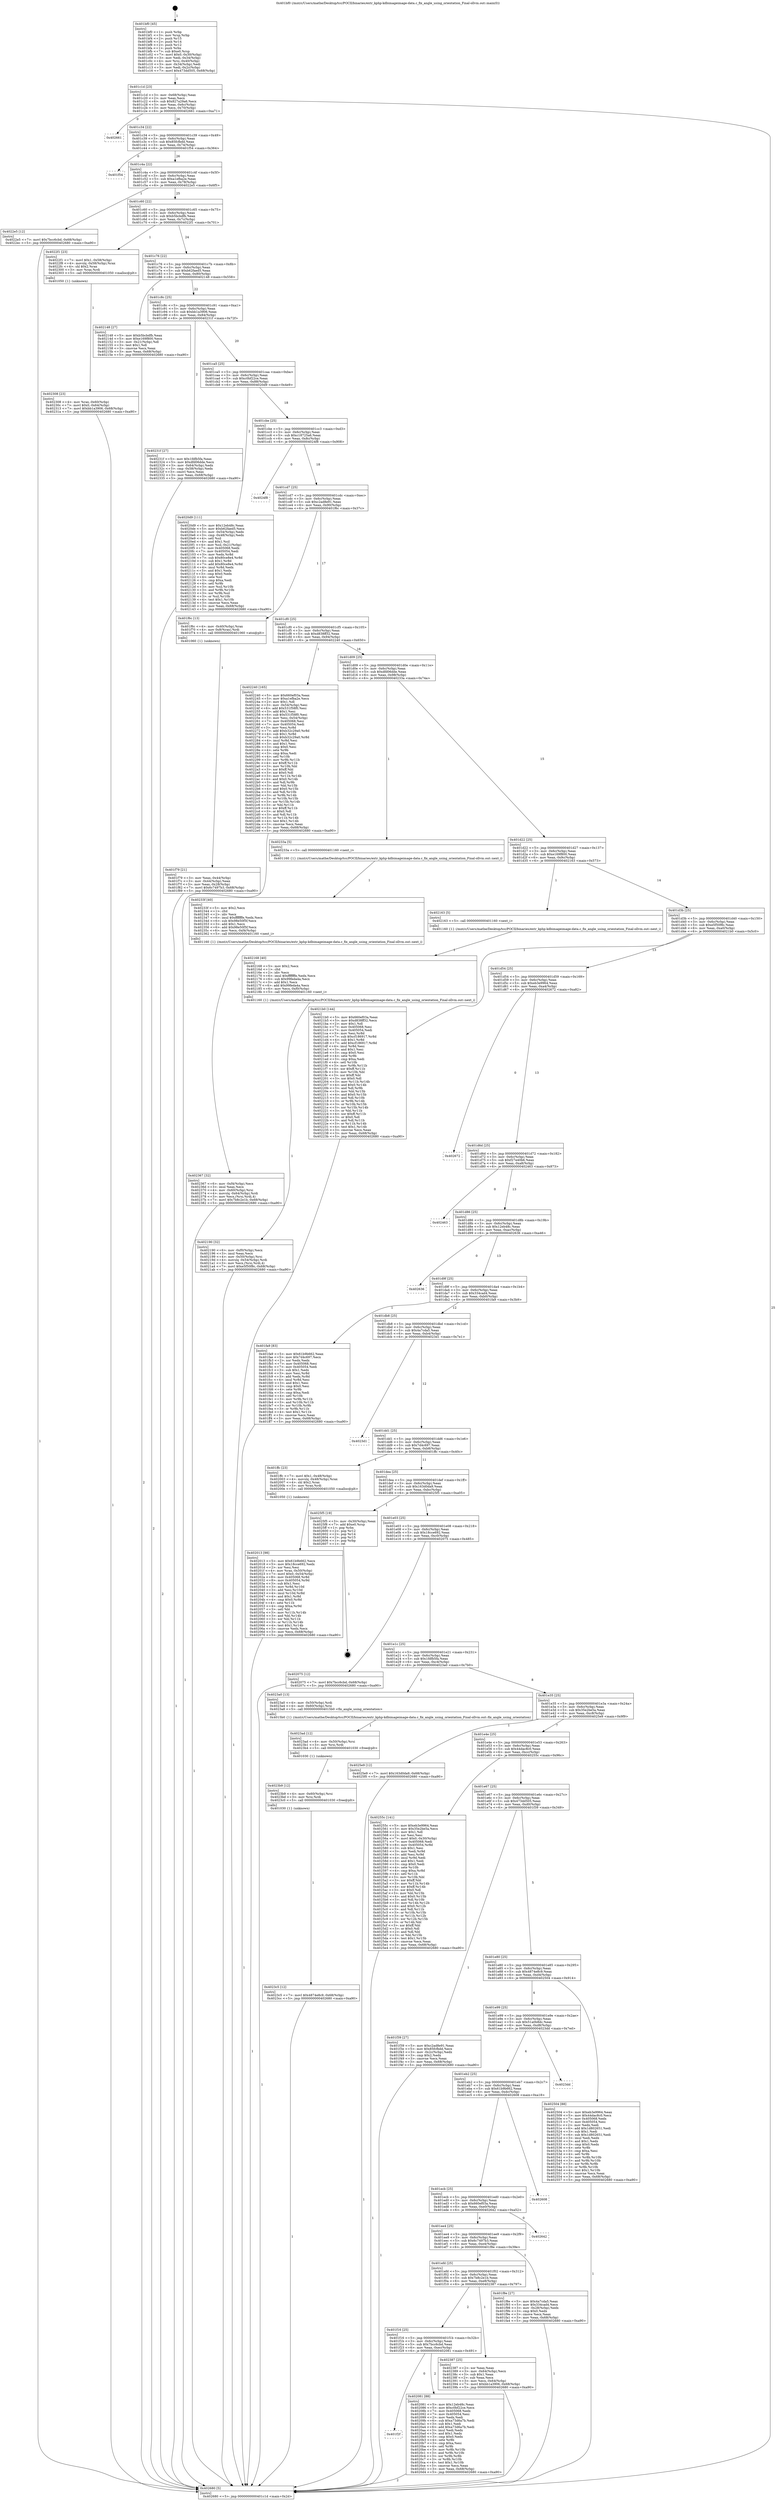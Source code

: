 digraph "0x401bf0" {
  label = "0x401bf0 (/mnt/c/Users/mathe/Desktop/tcc/POCII/binaries/extr_kphp-kdbimageimage-data.c_fix_angle_using_orientation_Final-ollvm.out::main(0))"
  labelloc = "t"
  node[shape=record]

  Entry [label="",width=0.3,height=0.3,shape=circle,fillcolor=black,style=filled]
  "0x401c1d" [label="{
     0x401c1d [23]\l
     | [instrs]\l
     &nbsp;&nbsp;0x401c1d \<+3\>: mov -0x68(%rbp),%eax\l
     &nbsp;&nbsp;0x401c20 \<+2\>: mov %eax,%ecx\l
     &nbsp;&nbsp;0x401c22 \<+6\>: sub $0x827a29a6,%ecx\l
     &nbsp;&nbsp;0x401c28 \<+3\>: mov %eax,-0x6c(%rbp)\l
     &nbsp;&nbsp;0x401c2b \<+3\>: mov %ecx,-0x70(%rbp)\l
     &nbsp;&nbsp;0x401c2e \<+6\>: je 0000000000402661 \<main+0xa71\>\l
  }"]
  "0x402661" [label="{
     0x402661\l
  }", style=dashed]
  "0x401c34" [label="{
     0x401c34 [22]\l
     | [instrs]\l
     &nbsp;&nbsp;0x401c34 \<+5\>: jmp 0000000000401c39 \<main+0x49\>\l
     &nbsp;&nbsp;0x401c39 \<+3\>: mov -0x6c(%rbp),%eax\l
     &nbsp;&nbsp;0x401c3c \<+5\>: sub $0x85fcfbdd,%eax\l
     &nbsp;&nbsp;0x401c41 \<+3\>: mov %eax,-0x74(%rbp)\l
     &nbsp;&nbsp;0x401c44 \<+6\>: je 0000000000401f54 \<main+0x364\>\l
  }"]
  Exit [label="",width=0.3,height=0.3,shape=circle,fillcolor=black,style=filled,peripheries=2]
  "0x401f54" [label="{
     0x401f54\l
  }", style=dashed]
  "0x401c4a" [label="{
     0x401c4a [22]\l
     | [instrs]\l
     &nbsp;&nbsp;0x401c4a \<+5\>: jmp 0000000000401c4f \<main+0x5f\>\l
     &nbsp;&nbsp;0x401c4f \<+3\>: mov -0x6c(%rbp),%eax\l
     &nbsp;&nbsp;0x401c52 \<+5\>: sub $0xa1efba2e,%eax\l
     &nbsp;&nbsp;0x401c57 \<+3\>: mov %eax,-0x78(%rbp)\l
     &nbsp;&nbsp;0x401c5a \<+6\>: je 00000000004022e5 \<main+0x6f5\>\l
  }"]
  "0x4023c5" [label="{
     0x4023c5 [12]\l
     | [instrs]\l
     &nbsp;&nbsp;0x4023c5 \<+7\>: movl $0x4874e8c9,-0x68(%rbp)\l
     &nbsp;&nbsp;0x4023cc \<+5\>: jmp 0000000000402680 \<main+0xa90\>\l
  }"]
  "0x4022e5" [label="{
     0x4022e5 [12]\l
     | [instrs]\l
     &nbsp;&nbsp;0x4022e5 \<+7\>: movl $0x7bcc6cbd,-0x68(%rbp)\l
     &nbsp;&nbsp;0x4022ec \<+5\>: jmp 0000000000402680 \<main+0xa90\>\l
  }"]
  "0x401c60" [label="{
     0x401c60 [22]\l
     | [instrs]\l
     &nbsp;&nbsp;0x401c60 \<+5\>: jmp 0000000000401c65 \<main+0x75\>\l
     &nbsp;&nbsp;0x401c65 \<+3\>: mov -0x6c(%rbp),%eax\l
     &nbsp;&nbsp;0x401c68 \<+5\>: sub $0xb5bcbdfb,%eax\l
     &nbsp;&nbsp;0x401c6d \<+3\>: mov %eax,-0x7c(%rbp)\l
     &nbsp;&nbsp;0x401c70 \<+6\>: je 00000000004022f1 \<main+0x701\>\l
  }"]
  "0x4023b9" [label="{
     0x4023b9 [12]\l
     | [instrs]\l
     &nbsp;&nbsp;0x4023b9 \<+4\>: mov -0x60(%rbp),%rsi\l
     &nbsp;&nbsp;0x4023bd \<+3\>: mov %rsi,%rdi\l
     &nbsp;&nbsp;0x4023c0 \<+5\>: call 0000000000401030 \<free@plt\>\l
     | [calls]\l
     &nbsp;&nbsp;0x401030 \{1\} (unknown)\l
  }"]
  "0x4022f1" [label="{
     0x4022f1 [23]\l
     | [instrs]\l
     &nbsp;&nbsp;0x4022f1 \<+7\>: movl $0x1,-0x58(%rbp)\l
     &nbsp;&nbsp;0x4022f8 \<+4\>: movslq -0x58(%rbp),%rax\l
     &nbsp;&nbsp;0x4022fc \<+4\>: shl $0x2,%rax\l
     &nbsp;&nbsp;0x402300 \<+3\>: mov %rax,%rdi\l
     &nbsp;&nbsp;0x402303 \<+5\>: call 0000000000401050 \<malloc@plt\>\l
     | [calls]\l
     &nbsp;&nbsp;0x401050 \{1\} (unknown)\l
  }"]
  "0x401c76" [label="{
     0x401c76 [22]\l
     | [instrs]\l
     &nbsp;&nbsp;0x401c76 \<+5\>: jmp 0000000000401c7b \<main+0x8b\>\l
     &nbsp;&nbsp;0x401c7b \<+3\>: mov -0x6c(%rbp),%eax\l
     &nbsp;&nbsp;0x401c7e \<+5\>: sub $0xb62faed5,%eax\l
     &nbsp;&nbsp;0x401c83 \<+3\>: mov %eax,-0x80(%rbp)\l
     &nbsp;&nbsp;0x401c86 \<+6\>: je 0000000000402148 \<main+0x558\>\l
  }"]
  "0x4023ad" [label="{
     0x4023ad [12]\l
     | [instrs]\l
     &nbsp;&nbsp;0x4023ad \<+4\>: mov -0x50(%rbp),%rsi\l
     &nbsp;&nbsp;0x4023b1 \<+3\>: mov %rsi,%rdi\l
     &nbsp;&nbsp;0x4023b4 \<+5\>: call 0000000000401030 \<free@plt\>\l
     | [calls]\l
     &nbsp;&nbsp;0x401030 \{1\} (unknown)\l
  }"]
  "0x402148" [label="{
     0x402148 [27]\l
     | [instrs]\l
     &nbsp;&nbsp;0x402148 \<+5\>: mov $0xb5bcbdfb,%eax\l
     &nbsp;&nbsp;0x40214d \<+5\>: mov $0xe169f800,%ecx\l
     &nbsp;&nbsp;0x402152 \<+3\>: mov -0x21(%rbp),%dl\l
     &nbsp;&nbsp;0x402155 \<+3\>: test $0x1,%dl\l
     &nbsp;&nbsp;0x402158 \<+3\>: cmovne %ecx,%eax\l
     &nbsp;&nbsp;0x40215b \<+3\>: mov %eax,-0x68(%rbp)\l
     &nbsp;&nbsp;0x40215e \<+5\>: jmp 0000000000402680 \<main+0xa90\>\l
  }"]
  "0x401c8c" [label="{
     0x401c8c [25]\l
     | [instrs]\l
     &nbsp;&nbsp;0x401c8c \<+5\>: jmp 0000000000401c91 \<main+0xa1\>\l
     &nbsp;&nbsp;0x401c91 \<+3\>: mov -0x6c(%rbp),%eax\l
     &nbsp;&nbsp;0x401c94 \<+5\>: sub $0xbb1a3906,%eax\l
     &nbsp;&nbsp;0x401c99 \<+6\>: mov %eax,-0x84(%rbp)\l
     &nbsp;&nbsp;0x401c9f \<+6\>: je 000000000040231f \<main+0x72f\>\l
  }"]
  "0x402367" [label="{
     0x402367 [32]\l
     | [instrs]\l
     &nbsp;&nbsp;0x402367 \<+6\>: mov -0xf4(%rbp),%ecx\l
     &nbsp;&nbsp;0x40236d \<+3\>: imul %eax,%ecx\l
     &nbsp;&nbsp;0x402370 \<+4\>: mov -0x60(%rbp),%rsi\l
     &nbsp;&nbsp;0x402374 \<+4\>: movslq -0x64(%rbp),%rdi\l
     &nbsp;&nbsp;0x402378 \<+3\>: mov %ecx,(%rsi,%rdi,4)\l
     &nbsp;&nbsp;0x40237b \<+7\>: movl $0x7b8c2e1b,-0x68(%rbp)\l
     &nbsp;&nbsp;0x402382 \<+5\>: jmp 0000000000402680 \<main+0xa90\>\l
  }"]
  "0x40231f" [label="{
     0x40231f [27]\l
     | [instrs]\l
     &nbsp;&nbsp;0x40231f \<+5\>: mov $0x1fdfb5fa,%eax\l
     &nbsp;&nbsp;0x402324 \<+5\>: mov $0xdfd06dde,%ecx\l
     &nbsp;&nbsp;0x402329 \<+3\>: mov -0x64(%rbp),%edx\l
     &nbsp;&nbsp;0x40232c \<+3\>: cmp -0x58(%rbp),%edx\l
     &nbsp;&nbsp;0x40232f \<+3\>: cmovl %ecx,%eax\l
     &nbsp;&nbsp;0x402332 \<+3\>: mov %eax,-0x68(%rbp)\l
     &nbsp;&nbsp;0x402335 \<+5\>: jmp 0000000000402680 \<main+0xa90\>\l
  }"]
  "0x401ca5" [label="{
     0x401ca5 [25]\l
     | [instrs]\l
     &nbsp;&nbsp;0x401ca5 \<+5\>: jmp 0000000000401caa \<main+0xba\>\l
     &nbsp;&nbsp;0x401caa \<+3\>: mov -0x6c(%rbp),%eax\l
     &nbsp;&nbsp;0x401cad \<+5\>: sub $0xc0bf22ce,%eax\l
     &nbsp;&nbsp;0x401cb2 \<+6\>: mov %eax,-0x88(%rbp)\l
     &nbsp;&nbsp;0x401cb8 \<+6\>: je 00000000004020d9 \<main+0x4e9\>\l
  }"]
  "0x40233f" [label="{
     0x40233f [40]\l
     | [instrs]\l
     &nbsp;&nbsp;0x40233f \<+5\>: mov $0x2,%ecx\l
     &nbsp;&nbsp;0x402344 \<+1\>: cltd\l
     &nbsp;&nbsp;0x402345 \<+2\>: idiv %ecx\l
     &nbsp;&nbsp;0x402347 \<+6\>: imul $0xfffffffe,%edx,%ecx\l
     &nbsp;&nbsp;0x40234d \<+6\>: sub $0x98e50f5f,%ecx\l
     &nbsp;&nbsp;0x402353 \<+3\>: add $0x1,%ecx\l
     &nbsp;&nbsp;0x402356 \<+6\>: add $0x98e50f5f,%ecx\l
     &nbsp;&nbsp;0x40235c \<+6\>: mov %ecx,-0xf4(%rbp)\l
     &nbsp;&nbsp;0x402362 \<+5\>: call 0000000000401160 \<next_i\>\l
     | [calls]\l
     &nbsp;&nbsp;0x401160 \{1\} (/mnt/c/Users/mathe/Desktop/tcc/POCII/binaries/extr_kphp-kdbimageimage-data.c_fix_angle_using_orientation_Final-ollvm.out::next_i)\l
  }"]
  "0x4020d9" [label="{
     0x4020d9 [111]\l
     | [instrs]\l
     &nbsp;&nbsp;0x4020d9 \<+5\>: mov $0x12eb48c,%eax\l
     &nbsp;&nbsp;0x4020de \<+5\>: mov $0xb62faed5,%ecx\l
     &nbsp;&nbsp;0x4020e3 \<+3\>: mov -0x54(%rbp),%edx\l
     &nbsp;&nbsp;0x4020e6 \<+3\>: cmp -0x48(%rbp),%edx\l
     &nbsp;&nbsp;0x4020e9 \<+4\>: setl %sil\l
     &nbsp;&nbsp;0x4020ed \<+4\>: and $0x1,%sil\l
     &nbsp;&nbsp;0x4020f1 \<+4\>: mov %sil,-0x21(%rbp)\l
     &nbsp;&nbsp;0x4020f5 \<+7\>: mov 0x405068,%edx\l
     &nbsp;&nbsp;0x4020fc \<+7\>: mov 0x405054,%edi\l
     &nbsp;&nbsp;0x402103 \<+3\>: mov %edx,%r8d\l
     &nbsp;&nbsp;0x402106 \<+7\>: sub $0x80ce8e4,%r8d\l
     &nbsp;&nbsp;0x40210d \<+4\>: sub $0x1,%r8d\l
     &nbsp;&nbsp;0x402111 \<+7\>: add $0x80ce8e4,%r8d\l
     &nbsp;&nbsp;0x402118 \<+4\>: imul %r8d,%edx\l
     &nbsp;&nbsp;0x40211c \<+3\>: and $0x1,%edx\l
     &nbsp;&nbsp;0x40211f \<+3\>: cmp $0x0,%edx\l
     &nbsp;&nbsp;0x402122 \<+4\>: sete %sil\l
     &nbsp;&nbsp;0x402126 \<+3\>: cmp $0xa,%edi\l
     &nbsp;&nbsp;0x402129 \<+4\>: setl %r9b\l
     &nbsp;&nbsp;0x40212d \<+3\>: mov %sil,%r10b\l
     &nbsp;&nbsp;0x402130 \<+3\>: and %r9b,%r10b\l
     &nbsp;&nbsp;0x402133 \<+3\>: xor %r9b,%sil\l
     &nbsp;&nbsp;0x402136 \<+3\>: or %sil,%r10b\l
     &nbsp;&nbsp;0x402139 \<+4\>: test $0x1,%r10b\l
     &nbsp;&nbsp;0x40213d \<+3\>: cmovne %ecx,%eax\l
     &nbsp;&nbsp;0x402140 \<+3\>: mov %eax,-0x68(%rbp)\l
     &nbsp;&nbsp;0x402143 \<+5\>: jmp 0000000000402680 \<main+0xa90\>\l
  }"]
  "0x401cbe" [label="{
     0x401cbe [25]\l
     | [instrs]\l
     &nbsp;&nbsp;0x401cbe \<+5\>: jmp 0000000000401cc3 \<main+0xd3\>\l
     &nbsp;&nbsp;0x401cc3 \<+3\>: mov -0x6c(%rbp),%eax\l
     &nbsp;&nbsp;0x401cc6 \<+5\>: sub $0xc18725a6,%eax\l
     &nbsp;&nbsp;0x401ccb \<+6\>: mov %eax,-0x8c(%rbp)\l
     &nbsp;&nbsp;0x401cd1 \<+6\>: je 00000000004024f8 \<main+0x908\>\l
  }"]
  "0x402308" [label="{
     0x402308 [23]\l
     | [instrs]\l
     &nbsp;&nbsp;0x402308 \<+4\>: mov %rax,-0x60(%rbp)\l
     &nbsp;&nbsp;0x40230c \<+7\>: movl $0x0,-0x64(%rbp)\l
     &nbsp;&nbsp;0x402313 \<+7\>: movl $0xbb1a3906,-0x68(%rbp)\l
     &nbsp;&nbsp;0x40231a \<+5\>: jmp 0000000000402680 \<main+0xa90\>\l
  }"]
  "0x4024f8" [label="{
     0x4024f8\l
  }", style=dashed]
  "0x401cd7" [label="{
     0x401cd7 [25]\l
     | [instrs]\l
     &nbsp;&nbsp;0x401cd7 \<+5\>: jmp 0000000000401cdc \<main+0xec\>\l
     &nbsp;&nbsp;0x401cdc \<+3\>: mov -0x6c(%rbp),%eax\l
     &nbsp;&nbsp;0x401cdf \<+5\>: sub $0xc2ad8e91,%eax\l
     &nbsp;&nbsp;0x401ce4 \<+6\>: mov %eax,-0x90(%rbp)\l
     &nbsp;&nbsp;0x401cea \<+6\>: je 0000000000401f6c \<main+0x37c\>\l
  }"]
  "0x402190" [label="{
     0x402190 [32]\l
     | [instrs]\l
     &nbsp;&nbsp;0x402190 \<+6\>: mov -0xf0(%rbp),%ecx\l
     &nbsp;&nbsp;0x402196 \<+3\>: imul %eax,%ecx\l
     &nbsp;&nbsp;0x402199 \<+4\>: mov -0x50(%rbp),%rsi\l
     &nbsp;&nbsp;0x40219d \<+4\>: movslq -0x54(%rbp),%rdi\l
     &nbsp;&nbsp;0x4021a1 \<+3\>: mov %ecx,(%rsi,%rdi,4)\l
     &nbsp;&nbsp;0x4021a4 \<+7\>: movl $0xe5f50f8c,-0x68(%rbp)\l
     &nbsp;&nbsp;0x4021ab \<+5\>: jmp 0000000000402680 \<main+0xa90\>\l
  }"]
  "0x401f6c" [label="{
     0x401f6c [13]\l
     | [instrs]\l
     &nbsp;&nbsp;0x401f6c \<+4\>: mov -0x40(%rbp),%rax\l
     &nbsp;&nbsp;0x401f70 \<+4\>: mov 0x8(%rax),%rdi\l
     &nbsp;&nbsp;0x401f74 \<+5\>: call 0000000000401060 \<atoi@plt\>\l
     | [calls]\l
     &nbsp;&nbsp;0x401060 \{1\} (unknown)\l
  }"]
  "0x401cf0" [label="{
     0x401cf0 [25]\l
     | [instrs]\l
     &nbsp;&nbsp;0x401cf0 \<+5\>: jmp 0000000000401cf5 \<main+0x105\>\l
     &nbsp;&nbsp;0x401cf5 \<+3\>: mov -0x6c(%rbp),%eax\l
     &nbsp;&nbsp;0x401cf8 \<+5\>: sub $0xd838ff32,%eax\l
     &nbsp;&nbsp;0x401cfd \<+6\>: mov %eax,-0x94(%rbp)\l
     &nbsp;&nbsp;0x401d03 \<+6\>: je 0000000000402240 \<main+0x650\>\l
  }"]
  "0x402168" [label="{
     0x402168 [40]\l
     | [instrs]\l
     &nbsp;&nbsp;0x402168 \<+5\>: mov $0x2,%ecx\l
     &nbsp;&nbsp;0x40216d \<+1\>: cltd\l
     &nbsp;&nbsp;0x40216e \<+2\>: idiv %ecx\l
     &nbsp;&nbsp;0x402170 \<+6\>: imul $0xfffffffe,%edx,%ecx\l
     &nbsp;&nbsp;0x402176 \<+6\>: sub $0x99feda4a,%ecx\l
     &nbsp;&nbsp;0x40217c \<+3\>: add $0x1,%ecx\l
     &nbsp;&nbsp;0x40217f \<+6\>: add $0x99feda4a,%ecx\l
     &nbsp;&nbsp;0x402185 \<+6\>: mov %ecx,-0xf0(%rbp)\l
     &nbsp;&nbsp;0x40218b \<+5\>: call 0000000000401160 \<next_i\>\l
     | [calls]\l
     &nbsp;&nbsp;0x401160 \{1\} (/mnt/c/Users/mathe/Desktop/tcc/POCII/binaries/extr_kphp-kdbimageimage-data.c_fix_angle_using_orientation_Final-ollvm.out::next_i)\l
  }"]
  "0x402240" [label="{
     0x402240 [165]\l
     | [instrs]\l
     &nbsp;&nbsp;0x402240 \<+5\>: mov $0x660ef03a,%eax\l
     &nbsp;&nbsp;0x402245 \<+5\>: mov $0xa1efba2e,%ecx\l
     &nbsp;&nbsp;0x40224a \<+2\>: mov $0x1,%dl\l
     &nbsp;&nbsp;0x40224c \<+3\>: mov -0x54(%rbp),%esi\l
     &nbsp;&nbsp;0x40224f \<+6\>: add $0x531f58f0,%esi\l
     &nbsp;&nbsp;0x402255 \<+3\>: add $0x1,%esi\l
     &nbsp;&nbsp;0x402258 \<+6\>: sub $0x531f58f0,%esi\l
     &nbsp;&nbsp;0x40225e \<+3\>: mov %esi,-0x54(%rbp)\l
     &nbsp;&nbsp;0x402261 \<+7\>: mov 0x405068,%esi\l
     &nbsp;&nbsp;0x402268 \<+7\>: mov 0x405054,%edi\l
     &nbsp;&nbsp;0x40226f \<+3\>: mov %esi,%r8d\l
     &nbsp;&nbsp;0x402272 \<+7\>: add $0xb32c29a0,%r8d\l
     &nbsp;&nbsp;0x402279 \<+4\>: sub $0x1,%r8d\l
     &nbsp;&nbsp;0x40227d \<+7\>: sub $0xb32c29a0,%r8d\l
     &nbsp;&nbsp;0x402284 \<+4\>: imul %r8d,%esi\l
     &nbsp;&nbsp;0x402288 \<+3\>: and $0x1,%esi\l
     &nbsp;&nbsp;0x40228b \<+3\>: cmp $0x0,%esi\l
     &nbsp;&nbsp;0x40228e \<+4\>: sete %r9b\l
     &nbsp;&nbsp;0x402292 \<+3\>: cmp $0xa,%edi\l
     &nbsp;&nbsp;0x402295 \<+4\>: setl %r10b\l
     &nbsp;&nbsp;0x402299 \<+3\>: mov %r9b,%r11b\l
     &nbsp;&nbsp;0x40229c \<+4\>: xor $0xff,%r11b\l
     &nbsp;&nbsp;0x4022a0 \<+3\>: mov %r10b,%bl\l
     &nbsp;&nbsp;0x4022a3 \<+3\>: xor $0xff,%bl\l
     &nbsp;&nbsp;0x4022a6 \<+3\>: xor $0x0,%dl\l
     &nbsp;&nbsp;0x4022a9 \<+3\>: mov %r11b,%r14b\l
     &nbsp;&nbsp;0x4022ac \<+4\>: and $0x0,%r14b\l
     &nbsp;&nbsp;0x4022b0 \<+3\>: and %dl,%r9b\l
     &nbsp;&nbsp;0x4022b3 \<+3\>: mov %bl,%r15b\l
     &nbsp;&nbsp;0x4022b6 \<+4\>: and $0x0,%r15b\l
     &nbsp;&nbsp;0x4022ba \<+3\>: and %dl,%r10b\l
     &nbsp;&nbsp;0x4022bd \<+3\>: or %r9b,%r14b\l
     &nbsp;&nbsp;0x4022c0 \<+3\>: or %r10b,%r15b\l
     &nbsp;&nbsp;0x4022c3 \<+3\>: xor %r15b,%r14b\l
     &nbsp;&nbsp;0x4022c6 \<+3\>: or %bl,%r11b\l
     &nbsp;&nbsp;0x4022c9 \<+4\>: xor $0xff,%r11b\l
     &nbsp;&nbsp;0x4022cd \<+3\>: or $0x0,%dl\l
     &nbsp;&nbsp;0x4022d0 \<+3\>: and %dl,%r11b\l
     &nbsp;&nbsp;0x4022d3 \<+3\>: or %r11b,%r14b\l
     &nbsp;&nbsp;0x4022d6 \<+4\>: test $0x1,%r14b\l
     &nbsp;&nbsp;0x4022da \<+3\>: cmovne %ecx,%eax\l
     &nbsp;&nbsp;0x4022dd \<+3\>: mov %eax,-0x68(%rbp)\l
     &nbsp;&nbsp;0x4022e0 \<+5\>: jmp 0000000000402680 \<main+0xa90\>\l
  }"]
  "0x401d09" [label="{
     0x401d09 [25]\l
     | [instrs]\l
     &nbsp;&nbsp;0x401d09 \<+5\>: jmp 0000000000401d0e \<main+0x11e\>\l
     &nbsp;&nbsp;0x401d0e \<+3\>: mov -0x6c(%rbp),%eax\l
     &nbsp;&nbsp;0x401d11 \<+5\>: sub $0xdfd06dde,%eax\l
     &nbsp;&nbsp;0x401d16 \<+6\>: mov %eax,-0x98(%rbp)\l
     &nbsp;&nbsp;0x401d1c \<+6\>: je 000000000040233a \<main+0x74a\>\l
  }"]
  "0x401f2f" [label="{
     0x401f2f\l
  }", style=dashed]
  "0x40233a" [label="{
     0x40233a [5]\l
     | [instrs]\l
     &nbsp;&nbsp;0x40233a \<+5\>: call 0000000000401160 \<next_i\>\l
     | [calls]\l
     &nbsp;&nbsp;0x401160 \{1\} (/mnt/c/Users/mathe/Desktop/tcc/POCII/binaries/extr_kphp-kdbimageimage-data.c_fix_angle_using_orientation_Final-ollvm.out::next_i)\l
  }"]
  "0x401d22" [label="{
     0x401d22 [25]\l
     | [instrs]\l
     &nbsp;&nbsp;0x401d22 \<+5\>: jmp 0000000000401d27 \<main+0x137\>\l
     &nbsp;&nbsp;0x401d27 \<+3\>: mov -0x6c(%rbp),%eax\l
     &nbsp;&nbsp;0x401d2a \<+5\>: sub $0xe169f800,%eax\l
     &nbsp;&nbsp;0x401d2f \<+6\>: mov %eax,-0x9c(%rbp)\l
     &nbsp;&nbsp;0x401d35 \<+6\>: je 0000000000402163 \<main+0x573\>\l
  }"]
  "0x402081" [label="{
     0x402081 [88]\l
     | [instrs]\l
     &nbsp;&nbsp;0x402081 \<+5\>: mov $0x12eb48c,%eax\l
     &nbsp;&nbsp;0x402086 \<+5\>: mov $0xc0bf22ce,%ecx\l
     &nbsp;&nbsp;0x40208b \<+7\>: mov 0x405068,%edx\l
     &nbsp;&nbsp;0x402092 \<+7\>: mov 0x405054,%esi\l
     &nbsp;&nbsp;0x402099 \<+2\>: mov %edx,%edi\l
     &nbsp;&nbsp;0x40209b \<+6\>: sub $0xa73d6a7b,%edi\l
     &nbsp;&nbsp;0x4020a1 \<+3\>: sub $0x1,%edi\l
     &nbsp;&nbsp;0x4020a4 \<+6\>: add $0xa73d6a7b,%edi\l
     &nbsp;&nbsp;0x4020aa \<+3\>: imul %edi,%edx\l
     &nbsp;&nbsp;0x4020ad \<+3\>: and $0x1,%edx\l
     &nbsp;&nbsp;0x4020b0 \<+3\>: cmp $0x0,%edx\l
     &nbsp;&nbsp;0x4020b3 \<+4\>: sete %r8b\l
     &nbsp;&nbsp;0x4020b7 \<+3\>: cmp $0xa,%esi\l
     &nbsp;&nbsp;0x4020ba \<+4\>: setl %r9b\l
     &nbsp;&nbsp;0x4020be \<+3\>: mov %r8b,%r10b\l
     &nbsp;&nbsp;0x4020c1 \<+3\>: and %r9b,%r10b\l
     &nbsp;&nbsp;0x4020c4 \<+3\>: xor %r9b,%r8b\l
     &nbsp;&nbsp;0x4020c7 \<+3\>: or %r8b,%r10b\l
     &nbsp;&nbsp;0x4020ca \<+4\>: test $0x1,%r10b\l
     &nbsp;&nbsp;0x4020ce \<+3\>: cmovne %ecx,%eax\l
     &nbsp;&nbsp;0x4020d1 \<+3\>: mov %eax,-0x68(%rbp)\l
     &nbsp;&nbsp;0x4020d4 \<+5\>: jmp 0000000000402680 \<main+0xa90\>\l
  }"]
  "0x402163" [label="{
     0x402163 [5]\l
     | [instrs]\l
     &nbsp;&nbsp;0x402163 \<+5\>: call 0000000000401160 \<next_i\>\l
     | [calls]\l
     &nbsp;&nbsp;0x401160 \{1\} (/mnt/c/Users/mathe/Desktop/tcc/POCII/binaries/extr_kphp-kdbimageimage-data.c_fix_angle_using_orientation_Final-ollvm.out::next_i)\l
  }"]
  "0x401d3b" [label="{
     0x401d3b [25]\l
     | [instrs]\l
     &nbsp;&nbsp;0x401d3b \<+5\>: jmp 0000000000401d40 \<main+0x150\>\l
     &nbsp;&nbsp;0x401d40 \<+3\>: mov -0x6c(%rbp),%eax\l
     &nbsp;&nbsp;0x401d43 \<+5\>: sub $0xe5f50f8c,%eax\l
     &nbsp;&nbsp;0x401d48 \<+6\>: mov %eax,-0xa0(%rbp)\l
     &nbsp;&nbsp;0x401d4e \<+6\>: je 00000000004021b0 \<main+0x5c0\>\l
  }"]
  "0x401f16" [label="{
     0x401f16 [25]\l
     | [instrs]\l
     &nbsp;&nbsp;0x401f16 \<+5\>: jmp 0000000000401f1b \<main+0x32b\>\l
     &nbsp;&nbsp;0x401f1b \<+3\>: mov -0x6c(%rbp),%eax\l
     &nbsp;&nbsp;0x401f1e \<+5\>: sub $0x7bcc6cbd,%eax\l
     &nbsp;&nbsp;0x401f23 \<+6\>: mov %eax,-0xec(%rbp)\l
     &nbsp;&nbsp;0x401f29 \<+6\>: je 0000000000402081 \<main+0x491\>\l
  }"]
  "0x4021b0" [label="{
     0x4021b0 [144]\l
     | [instrs]\l
     &nbsp;&nbsp;0x4021b0 \<+5\>: mov $0x660ef03a,%eax\l
     &nbsp;&nbsp;0x4021b5 \<+5\>: mov $0xd838ff32,%ecx\l
     &nbsp;&nbsp;0x4021ba \<+2\>: mov $0x1,%dl\l
     &nbsp;&nbsp;0x4021bc \<+7\>: mov 0x405068,%esi\l
     &nbsp;&nbsp;0x4021c3 \<+7\>: mov 0x405054,%edi\l
     &nbsp;&nbsp;0x4021ca \<+3\>: mov %esi,%r8d\l
     &nbsp;&nbsp;0x4021cd \<+7\>: sub $0xcf186917,%r8d\l
     &nbsp;&nbsp;0x4021d4 \<+4\>: sub $0x1,%r8d\l
     &nbsp;&nbsp;0x4021d8 \<+7\>: add $0xcf186917,%r8d\l
     &nbsp;&nbsp;0x4021df \<+4\>: imul %r8d,%esi\l
     &nbsp;&nbsp;0x4021e3 \<+3\>: and $0x1,%esi\l
     &nbsp;&nbsp;0x4021e6 \<+3\>: cmp $0x0,%esi\l
     &nbsp;&nbsp;0x4021e9 \<+4\>: sete %r9b\l
     &nbsp;&nbsp;0x4021ed \<+3\>: cmp $0xa,%edi\l
     &nbsp;&nbsp;0x4021f0 \<+4\>: setl %r10b\l
     &nbsp;&nbsp;0x4021f4 \<+3\>: mov %r9b,%r11b\l
     &nbsp;&nbsp;0x4021f7 \<+4\>: xor $0xff,%r11b\l
     &nbsp;&nbsp;0x4021fb \<+3\>: mov %r10b,%bl\l
     &nbsp;&nbsp;0x4021fe \<+3\>: xor $0xff,%bl\l
     &nbsp;&nbsp;0x402201 \<+3\>: xor $0x0,%dl\l
     &nbsp;&nbsp;0x402204 \<+3\>: mov %r11b,%r14b\l
     &nbsp;&nbsp;0x402207 \<+4\>: and $0x0,%r14b\l
     &nbsp;&nbsp;0x40220b \<+3\>: and %dl,%r9b\l
     &nbsp;&nbsp;0x40220e \<+3\>: mov %bl,%r15b\l
     &nbsp;&nbsp;0x402211 \<+4\>: and $0x0,%r15b\l
     &nbsp;&nbsp;0x402215 \<+3\>: and %dl,%r10b\l
     &nbsp;&nbsp;0x402218 \<+3\>: or %r9b,%r14b\l
     &nbsp;&nbsp;0x40221b \<+3\>: or %r10b,%r15b\l
     &nbsp;&nbsp;0x40221e \<+3\>: xor %r15b,%r14b\l
     &nbsp;&nbsp;0x402221 \<+3\>: or %bl,%r11b\l
     &nbsp;&nbsp;0x402224 \<+4\>: xor $0xff,%r11b\l
     &nbsp;&nbsp;0x402228 \<+3\>: or $0x0,%dl\l
     &nbsp;&nbsp;0x40222b \<+3\>: and %dl,%r11b\l
     &nbsp;&nbsp;0x40222e \<+3\>: or %r11b,%r14b\l
     &nbsp;&nbsp;0x402231 \<+4\>: test $0x1,%r14b\l
     &nbsp;&nbsp;0x402235 \<+3\>: cmovne %ecx,%eax\l
     &nbsp;&nbsp;0x402238 \<+3\>: mov %eax,-0x68(%rbp)\l
     &nbsp;&nbsp;0x40223b \<+5\>: jmp 0000000000402680 \<main+0xa90\>\l
  }"]
  "0x401d54" [label="{
     0x401d54 [25]\l
     | [instrs]\l
     &nbsp;&nbsp;0x401d54 \<+5\>: jmp 0000000000401d59 \<main+0x169\>\l
     &nbsp;&nbsp;0x401d59 \<+3\>: mov -0x6c(%rbp),%eax\l
     &nbsp;&nbsp;0x401d5c \<+5\>: sub $0xeb3e9964,%eax\l
     &nbsp;&nbsp;0x401d61 \<+6\>: mov %eax,-0xa4(%rbp)\l
     &nbsp;&nbsp;0x401d67 \<+6\>: je 0000000000402672 \<main+0xa82\>\l
  }"]
  "0x402387" [label="{
     0x402387 [25]\l
     | [instrs]\l
     &nbsp;&nbsp;0x402387 \<+2\>: xor %eax,%eax\l
     &nbsp;&nbsp;0x402389 \<+3\>: mov -0x64(%rbp),%ecx\l
     &nbsp;&nbsp;0x40238c \<+3\>: sub $0x1,%eax\l
     &nbsp;&nbsp;0x40238f \<+2\>: sub %eax,%ecx\l
     &nbsp;&nbsp;0x402391 \<+3\>: mov %ecx,-0x64(%rbp)\l
     &nbsp;&nbsp;0x402394 \<+7\>: movl $0xbb1a3906,-0x68(%rbp)\l
     &nbsp;&nbsp;0x40239b \<+5\>: jmp 0000000000402680 \<main+0xa90\>\l
  }"]
  "0x402672" [label="{
     0x402672\l
  }", style=dashed]
  "0x401d6d" [label="{
     0x401d6d [25]\l
     | [instrs]\l
     &nbsp;&nbsp;0x401d6d \<+5\>: jmp 0000000000401d72 \<main+0x182\>\l
     &nbsp;&nbsp;0x401d72 \<+3\>: mov -0x6c(%rbp),%eax\l
     &nbsp;&nbsp;0x401d75 \<+5\>: sub $0xf27e40b6,%eax\l
     &nbsp;&nbsp;0x401d7a \<+6\>: mov %eax,-0xa8(%rbp)\l
     &nbsp;&nbsp;0x401d80 \<+6\>: je 0000000000402463 \<main+0x873\>\l
  }"]
  "0x402013" [label="{
     0x402013 [98]\l
     | [instrs]\l
     &nbsp;&nbsp;0x402013 \<+5\>: mov $0x61b9b662,%ecx\l
     &nbsp;&nbsp;0x402018 \<+5\>: mov $0x18cce692,%edx\l
     &nbsp;&nbsp;0x40201d \<+2\>: xor %esi,%esi\l
     &nbsp;&nbsp;0x40201f \<+4\>: mov %rax,-0x50(%rbp)\l
     &nbsp;&nbsp;0x402023 \<+7\>: movl $0x0,-0x54(%rbp)\l
     &nbsp;&nbsp;0x40202a \<+8\>: mov 0x405068,%r8d\l
     &nbsp;&nbsp;0x402032 \<+8\>: mov 0x405054,%r9d\l
     &nbsp;&nbsp;0x40203a \<+3\>: sub $0x1,%esi\l
     &nbsp;&nbsp;0x40203d \<+3\>: mov %r8d,%r10d\l
     &nbsp;&nbsp;0x402040 \<+3\>: add %esi,%r10d\l
     &nbsp;&nbsp;0x402043 \<+4\>: imul %r10d,%r8d\l
     &nbsp;&nbsp;0x402047 \<+4\>: and $0x1,%r8d\l
     &nbsp;&nbsp;0x40204b \<+4\>: cmp $0x0,%r8d\l
     &nbsp;&nbsp;0x40204f \<+4\>: sete %r11b\l
     &nbsp;&nbsp;0x402053 \<+4\>: cmp $0xa,%r9d\l
     &nbsp;&nbsp;0x402057 \<+3\>: setl %bl\l
     &nbsp;&nbsp;0x40205a \<+3\>: mov %r11b,%r14b\l
     &nbsp;&nbsp;0x40205d \<+3\>: and %bl,%r14b\l
     &nbsp;&nbsp;0x402060 \<+3\>: xor %bl,%r11b\l
     &nbsp;&nbsp;0x402063 \<+3\>: or %r11b,%r14b\l
     &nbsp;&nbsp;0x402066 \<+4\>: test $0x1,%r14b\l
     &nbsp;&nbsp;0x40206a \<+3\>: cmovne %edx,%ecx\l
     &nbsp;&nbsp;0x40206d \<+3\>: mov %ecx,-0x68(%rbp)\l
     &nbsp;&nbsp;0x402070 \<+5\>: jmp 0000000000402680 \<main+0xa90\>\l
  }"]
  "0x402463" [label="{
     0x402463\l
  }", style=dashed]
  "0x401d86" [label="{
     0x401d86 [25]\l
     | [instrs]\l
     &nbsp;&nbsp;0x401d86 \<+5\>: jmp 0000000000401d8b \<main+0x19b\>\l
     &nbsp;&nbsp;0x401d8b \<+3\>: mov -0x6c(%rbp),%eax\l
     &nbsp;&nbsp;0x401d8e \<+5\>: sub $0x12eb48c,%eax\l
     &nbsp;&nbsp;0x401d93 \<+6\>: mov %eax,-0xac(%rbp)\l
     &nbsp;&nbsp;0x401d99 \<+6\>: je 0000000000402636 \<main+0xa46\>\l
  }"]
  "0x401efd" [label="{
     0x401efd [25]\l
     | [instrs]\l
     &nbsp;&nbsp;0x401efd \<+5\>: jmp 0000000000401f02 \<main+0x312\>\l
     &nbsp;&nbsp;0x401f02 \<+3\>: mov -0x6c(%rbp),%eax\l
     &nbsp;&nbsp;0x401f05 \<+5\>: sub $0x7b8c2e1b,%eax\l
     &nbsp;&nbsp;0x401f0a \<+6\>: mov %eax,-0xe8(%rbp)\l
     &nbsp;&nbsp;0x401f10 \<+6\>: je 0000000000402387 \<main+0x797\>\l
  }"]
  "0x402636" [label="{
     0x402636\l
  }", style=dashed]
  "0x401d9f" [label="{
     0x401d9f [25]\l
     | [instrs]\l
     &nbsp;&nbsp;0x401d9f \<+5\>: jmp 0000000000401da4 \<main+0x1b4\>\l
     &nbsp;&nbsp;0x401da4 \<+3\>: mov -0x6c(%rbp),%eax\l
     &nbsp;&nbsp;0x401da7 \<+5\>: sub $0x334cad4,%eax\l
     &nbsp;&nbsp;0x401dac \<+6\>: mov %eax,-0xb0(%rbp)\l
     &nbsp;&nbsp;0x401db2 \<+6\>: je 0000000000401fa9 \<main+0x3b9\>\l
  }"]
  "0x401f8e" [label="{
     0x401f8e [27]\l
     | [instrs]\l
     &nbsp;&nbsp;0x401f8e \<+5\>: mov $0x4a7cda5,%eax\l
     &nbsp;&nbsp;0x401f93 \<+5\>: mov $0x334cad4,%ecx\l
     &nbsp;&nbsp;0x401f98 \<+3\>: mov -0x28(%rbp),%edx\l
     &nbsp;&nbsp;0x401f9b \<+3\>: cmp $0x0,%edx\l
     &nbsp;&nbsp;0x401f9e \<+3\>: cmove %ecx,%eax\l
     &nbsp;&nbsp;0x401fa1 \<+3\>: mov %eax,-0x68(%rbp)\l
     &nbsp;&nbsp;0x401fa4 \<+5\>: jmp 0000000000402680 \<main+0xa90\>\l
  }"]
  "0x401fa9" [label="{
     0x401fa9 [83]\l
     | [instrs]\l
     &nbsp;&nbsp;0x401fa9 \<+5\>: mov $0x61b9b662,%eax\l
     &nbsp;&nbsp;0x401fae \<+5\>: mov $0x7d4c697,%ecx\l
     &nbsp;&nbsp;0x401fb3 \<+2\>: xor %edx,%edx\l
     &nbsp;&nbsp;0x401fb5 \<+7\>: mov 0x405068,%esi\l
     &nbsp;&nbsp;0x401fbc \<+7\>: mov 0x405054,%edi\l
     &nbsp;&nbsp;0x401fc3 \<+3\>: sub $0x1,%edx\l
     &nbsp;&nbsp;0x401fc6 \<+3\>: mov %esi,%r8d\l
     &nbsp;&nbsp;0x401fc9 \<+3\>: add %edx,%r8d\l
     &nbsp;&nbsp;0x401fcc \<+4\>: imul %r8d,%esi\l
     &nbsp;&nbsp;0x401fd0 \<+3\>: and $0x1,%esi\l
     &nbsp;&nbsp;0x401fd3 \<+3\>: cmp $0x0,%esi\l
     &nbsp;&nbsp;0x401fd6 \<+4\>: sete %r9b\l
     &nbsp;&nbsp;0x401fda \<+3\>: cmp $0xa,%edi\l
     &nbsp;&nbsp;0x401fdd \<+4\>: setl %r10b\l
     &nbsp;&nbsp;0x401fe1 \<+3\>: mov %r9b,%r11b\l
     &nbsp;&nbsp;0x401fe4 \<+3\>: and %r10b,%r11b\l
     &nbsp;&nbsp;0x401fe7 \<+3\>: xor %r10b,%r9b\l
     &nbsp;&nbsp;0x401fea \<+3\>: or %r9b,%r11b\l
     &nbsp;&nbsp;0x401fed \<+4\>: test $0x1,%r11b\l
     &nbsp;&nbsp;0x401ff1 \<+3\>: cmovne %ecx,%eax\l
     &nbsp;&nbsp;0x401ff4 \<+3\>: mov %eax,-0x68(%rbp)\l
     &nbsp;&nbsp;0x401ff7 \<+5\>: jmp 0000000000402680 \<main+0xa90\>\l
  }"]
  "0x401db8" [label="{
     0x401db8 [25]\l
     | [instrs]\l
     &nbsp;&nbsp;0x401db8 \<+5\>: jmp 0000000000401dbd \<main+0x1cd\>\l
     &nbsp;&nbsp;0x401dbd \<+3\>: mov -0x6c(%rbp),%eax\l
     &nbsp;&nbsp;0x401dc0 \<+5\>: sub $0x4a7cda5,%eax\l
     &nbsp;&nbsp;0x401dc5 \<+6\>: mov %eax,-0xb4(%rbp)\l
     &nbsp;&nbsp;0x401dcb \<+6\>: je 00000000004023d1 \<main+0x7e1\>\l
  }"]
  "0x401ee4" [label="{
     0x401ee4 [25]\l
     | [instrs]\l
     &nbsp;&nbsp;0x401ee4 \<+5\>: jmp 0000000000401ee9 \<main+0x2f9\>\l
     &nbsp;&nbsp;0x401ee9 \<+3\>: mov -0x6c(%rbp),%eax\l
     &nbsp;&nbsp;0x401eec \<+5\>: sub $0x6c7497b3,%eax\l
     &nbsp;&nbsp;0x401ef1 \<+6\>: mov %eax,-0xe4(%rbp)\l
     &nbsp;&nbsp;0x401ef7 \<+6\>: je 0000000000401f8e \<main+0x39e\>\l
  }"]
  "0x4023d1" [label="{
     0x4023d1\l
  }", style=dashed]
  "0x401dd1" [label="{
     0x401dd1 [25]\l
     | [instrs]\l
     &nbsp;&nbsp;0x401dd1 \<+5\>: jmp 0000000000401dd6 \<main+0x1e6\>\l
     &nbsp;&nbsp;0x401dd6 \<+3\>: mov -0x6c(%rbp),%eax\l
     &nbsp;&nbsp;0x401dd9 \<+5\>: sub $0x7d4c697,%eax\l
     &nbsp;&nbsp;0x401dde \<+6\>: mov %eax,-0xb8(%rbp)\l
     &nbsp;&nbsp;0x401de4 \<+6\>: je 0000000000401ffc \<main+0x40c\>\l
  }"]
  "0x402642" [label="{
     0x402642\l
  }", style=dashed]
  "0x401ffc" [label="{
     0x401ffc [23]\l
     | [instrs]\l
     &nbsp;&nbsp;0x401ffc \<+7\>: movl $0x1,-0x48(%rbp)\l
     &nbsp;&nbsp;0x402003 \<+4\>: movslq -0x48(%rbp),%rax\l
     &nbsp;&nbsp;0x402007 \<+4\>: shl $0x2,%rax\l
     &nbsp;&nbsp;0x40200b \<+3\>: mov %rax,%rdi\l
     &nbsp;&nbsp;0x40200e \<+5\>: call 0000000000401050 \<malloc@plt\>\l
     | [calls]\l
     &nbsp;&nbsp;0x401050 \{1\} (unknown)\l
  }"]
  "0x401dea" [label="{
     0x401dea [25]\l
     | [instrs]\l
     &nbsp;&nbsp;0x401dea \<+5\>: jmp 0000000000401def \<main+0x1ff\>\l
     &nbsp;&nbsp;0x401def \<+3\>: mov -0x6c(%rbp),%eax\l
     &nbsp;&nbsp;0x401df2 \<+5\>: sub $0x163d0da9,%eax\l
     &nbsp;&nbsp;0x401df7 \<+6\>: mov %eax,-0xbc(%rbp)\l
     &nbsp;&nbsp;0x401dfd \<+6\>: je 00000000004025f5 \<main+0xa05\>\l
  }"]
  "0x401ecb" [label="{
     0x401ecb [25]\l
     | [instrs]\l
     &nbsp;&nbsp;0x401ecb \<+5\>: jmp 0000000000401ed0 \<main+0x2e0\>\l
     &nbsp;&nbsp;0x401ed0 \<+3\>: mov -0x6c(%rbp),%eax\l
     &nbsp;&nbsp;0x401ed3 \<+5\>: sub $0x660ef03a,%eax\l
     &nbsp;&nbsp;0x401ed8 \<+6\>: mov %eax,-0xe0(%rbp)\l
     &nbsp;&nbsp;0x401ede \<+6\>: je 0000000000402642 \<main+0xa52\>\l
  }"]
  "0x4025f5" [label="{
     0x4025f5 [19]\l
     | [instrs]\l
     &nbsp;&nbsp;0x4025f5 \<+3\>: mov -0x30(%rbp),%eax\l
     &nbsp;&nbsp;0x4025f8 \<+7\>: add $0xe0,%rsp\l
     &nbsp;&nbsp;0x4025ff \<+1\>: pop %rbx\l
     &nbsp;&nbsp;0x402600 \<+2\>: pop %r12\l
     &nbsp;&nbsp;0x402602 \<+2\>: pop %r14\l
     &nbsp;&nbsp;0x402604 \<+2\>: pop %r15\l
     &nbsp;&nbsp;0x402606 \<+1\>: pop %rbp\l
     &nbsp;&nbsp;0x402607 \<+1\>: ret\l
  }"]
  "0x401e03" [label="{
     0x401e03 [25]\l
     | [instrs]\l
     &nbsp;&nbsp;0x401e03 \<+5\>: jmp 0000000000401e08 \<main+0x218\>\l
     &nbsp;&nbsp;0x401e08 \<+3\>: mov -0x6c(%rbp),%eax\l
     &nbsp;&nbsp;0x401e0b \<+5\>: sub $0x18cce692,%eax\l
     &nbsp;&nbsp;0x401e10 \<+6\>: mov %eax,-0xc0(%rbp)\l
     &nbsp;&nbsp;0x401e16 \<+6\>: je 0000000000402075 \<main+0x485\>\l
  }"]
  "0x402608" [label="{
     0x402608\l
  }", style=dashed]
  "0x402075" [label="{
     0x402075 [12]\l
     | [instrs]\l
     &nbsp;&nbsp;0x402075 \<+7\>: movl $0x7bcc6cbd,-0x68(%rbp)\l
     &nbsp;&nbsp;0x40207c \<+5\>: jmp 0000000000402680 \<main+0xa90\>\l
  }"]
  "0x401e1c" [label="{
     0x401e1c [25]\l
     | [instrs]\l
     &nbsp;&nbsp;0x401e1c \<+5\>: jmp 0000000000401e21 \<main+0x231\>\l
     &nbsp;&nbsp;0x401e21 \<+3\>: mov -0x6c(%rbp),%eax\l
     &nbsp;&nbsp;0x401e24 \<+5\>: sub $0x1fdfb5fa,%eax\l
     &nbsp;&nbsp;0x401e29 \<+6\>: mov %eax,-0xc4(%rbp)\l
     &nbsp;&nbsp;0x401e2f \<+6\>: je 00000000004023a0 \<main+0x7b0\>\l
  }"]
  "0x401eb2" [label="{
     0x401eb2 [25]\l
     | [instrs]\l
     &nbsp;&nbsp;0x401eb2 \<+5\>: jmp 0000000000401eb7 \<main+0x2c7\>\l
     &nbsp;&nbsp;0x401eb7 \<+3\>: mov -0x6c(%rbp),%eax\l
     &nbsp;&nbsp;0x401eba \<+5\>: sub $0x61b9b662,%eax\l
     &nbsp;&nbsp;0x401ebf \<+6\>: mov %eax,-0xdc(%rbp)\l
     &nbsp;&nbsp;0x401ec5 \<+6\>: je 0000000000402608 \<main+0xa18\>\l
  }"]
  "0x4023a0" [label="{
     0x4023a0 [13]\l
     | [instrs]\l
     &nbsp;&nbsp;0x4023a0 \<+4\>: mov -0x50(%rbp),%rdi\l
     &nbsp;&nbsp;0x4023a4 \<+4\>: mov -0x60(%rbp),%rsi\l
     &nbsp;&nbsp;0x4023a8 \<+5\>: call 00000000004015b0 \<fix_angle_using_orientation\>\l
     | [calls]\l
     &nbsp;&nbsp;0x4015b0 \{1\} (/mnt/c/Users/mathe/Desktop/tcc/POCII/binaries/extr_kphp-kdbimageimage-data.c_fix_angle_using_orientation_Final-ollvm.out::fix_angle_using_orientation)\l
  }"]
  "0x401e35" [label="{
     0x401e35 [25]\l
     | [instrs]\l
     &nbsp;&nbsp;0x401e35 \<+5\>: jmp 0000000000401e3a \<main+0x24a\>\l
     &nbsp;&nbsp;0x401e3a \<+3\>: mov -0x6c(%rbp),%eax\l
     &nbsp;&nbsp;0x401e3d \<+5\>: sub $0x35e2be5a,%eax\l
     &nbsp;&nbsp;0x401e42 \<+6\>: mov %eax,-0xc8(%rbp)\l
     &nbsp;&nbsp;0x401e48 \<+6\>: je 00000000004025e9 \<main+0x9f9\>\l
  }"]
  "0x4023dd" [label="{
     0x4023dd\l
  }", style=dashed]
  "0x4025e9" [label="{
     0x4025e9 [12]\l
     | [instrs]\l
     &nbsp;&nbsp;0x4025e9 \<+7\>: movl $0x163d0da9,-0x68(%rbp)\l
     &nbsp;&nbsp;0x4025f0 \<+5\>: jmp 0000000000402680 \<main+0xa90\>\l
  }"]
  "0x401e4e" [label="{
     0x401e4e [25]\l
     | [instrs]\l
     &nbsp;&nbsp;0x401e4e \<+5\>: jmp 0000000000401e53 \<main+0x263\>\l
     &nbsp;&nbsp;0x401e53 \<+3\>: mov -0x6c(%rbp),%eax\l
     &nbsp;&nbsp;0x401e56 \<+5\>: sub $0x44dac8c0,%eax\l
     &nbsp;&nbsp;0x401e5b \<+6\>: mov %eax,-0xcc(%rbp)\l
     &nbsp;&nbsp;0x401e61 \<+6\>: je 000000000040255c \<main+0x96c\>\l
  }"]
  "0x401e99" [label="{
     0x401e99 [25]\l
     | [instrs]\l
     &nbsp;&nbsp;0x401e99 \<+5\>: jmp 0000000000401e9e \<main+0x2ae\>\l
     &nbsp;&nbsp;0x401e9e \<+3\>: mov -0x6c(%rbp),%eax\l
     &nbsp;&nbsp;0x401ea1 \<+5\>: sub $0x51a0b8dc,%eax\l
     &nbsp;&nbsp;0x401ea6 \<+6\>: mov %eax,-0xd8(%rbp)\l
     &nbsp;&nbsp;0x401eac \<+6\>: je 00000000004023dd \<main+0x7ed\>\l
  }"]
  "0x40255c" [label="{
     0x40255c [141]\l
     | [instrs]\l
     &nbsp;&nbsp;0x40255c \<+5\>: mov $0xeb3e9964,%eax\l
     &nbsp;&nbsp;0x402561 \<+5\>: mov $0x35e2be5a,%ecx\l
     &nbsp;&nbsp;0x402566 \<+2\>: mov $0x1,%dl\l
     &nbsp;&nbsp;0x402568 \<+2\>: xor %esi,%esi\l
     &nbsp;&nbsp;0x40256a \<+7\>: movl $0x0,-0x30(%rbp)\l
     &nbsp;&nbsp;0x402571 \<+7\>: mov 0x405068,%edi\l
     &nbsp;&nbsp;0x402578 \<+8\>: mov 0x405054,%r8d\l
     &nbsp;&nbsp;0x402580 \<+3\>: sub $0x1,%esi\l
     &nbsp;&nbsp;0x402583 \<+3\>: mov %edi,%r9d\l
     &nbsp;&nbsp;0x402586 \<+3\>: add %esi,%r9d\l
     &nbsp;&nbsp;0x402589 \<+4\>: imul %r9d,%edi\l
     &nbsp;&nbsp;0x40258d \<+3\>: and $0x1,%edi\l
     &nbsp;&nbsp;0x402590 \<+3\>: cmp $0x0,%edi\l
     &nbsp;&nbsp;0x402593 \<+4\>: sete %r10b\l
     &nbsp;&nbsp;0x402597 \<+4\>: cmp $0xa,%r8d\l
     &nbsp;&nbsp;0x40259b \<+4\>: setl %r11b\l
     &nbsp;&nbsp;0x40259f \<+3\>: mov %r10b,%bl\l
     &nbsp;&nbsp;0x4025a2 \<+3\>: xor $0xff,%bl\l
     &nbsp;&nbsp;0x4025a5 \<+3\>: mov %r11b,%r14b\l
     &nbsp;&nbsp;0x4025a8 \<+4\>: xor $0xff,%r14b\l
     &nbsp;&nbsp;0x4025ac \<+3\>: xor $0x0,%dl\l
     &nbsp;&nbsp;0x4025af \<+3\>: mov %bl,%r15b\l
     &nbsp;&nbsp;0x4025b2 \<+4\>: and $0x0,%r15b\l
     &nbsp;&nbsp;0x4025b6 \<+3\>: and %dl,%r10b\l
     &nbsp;&nbsp;0x4025b9 \<+3\>: mov %r14b,%r12b\l
     &nbsp;&nbsp;0x4025bc \<+4\>: and $0x0,%r12b\l
     &nbsp;&nbsp;0x4025c0 \<+3\>: and %dl,%r11b\l
     &nbsp;&nbsp;0x4025c3 \<+3\>: or %r10b,%r15b\l
     &nbsp;&nbsp;0x4025c6 \<+3\>: or %r11b,%r12b\l
     &nbsp;&nbsp;0x4025c9 \<+3\>: xor %r12b,%r15b\l
     &nbsp;&nbsp;0x4025cc \<+3\>: or %r14b,%bl\l
     &nbsp;&nbsp;0x4025cf \<+3\>: xor $0xff,%bl\l
     &nbsp;&nbsp;0x4025d2 \<+3\>: or $0x0,%dl\l
     &nbsp;&nbsp;0x4025d5 \<+2\>: and %dl,%bl\l
     &nbsp;&nbsp;0x4025d7 \<+3\>: or %bl,%r15b\l
     &nbsp;&nbsp;0x4025da \<+4\>: test $0x1,%r15b\l
     &nbsp;&nbsp;0x4025de \<+3\>: cmovne %ecx,%eax\l
     &nbsp;&nbsp;0x4025e1 \<+3\>: mov %eax,-0x68(%rbp)\l
     &nbsp;&nbsp;0x4025e4 \<+5\>: jmp 0000000000402680 \<main+0xa90\>\l
  }"]
  "0x401e67" [label="{
     0x401e67 [25]\l
     | [instrs]\l
     &nbsp;&nbsp;0x401e67 \<+5\>: jmp 0000000000401e6c \<main+0x27c\>\l
     &nbsp;&nbsp;0x401e6c \<+3\>: mov -0x6c(%rbp),%eax\l
     &nbsp;&nbsp;0x401e6f \<+5\>: sub $0x473dd505,%eax\l
     &nbsp;&nbsp;0x401e74 \<+6\>: mov %eax,-0xd0(%rbp)\l
     &nbsp;&nbsp;0x401e7a \<+6\>: je 0000000000401f39 \<main+0x349\>\l
  }"]
  "0x402504" [label="{
     0x402504 [88]\l
     | [instrs]\l
     &nbsp;&nbsp;0x402504 \<+5\>: mov $0xeb3e9964,%eax\l
     &nbsp;&nbsp;0x402509 \<+5\>: mov $0x44dac8c0,%ecx\l
     &nbsp;&nbsp;0x40250e \<+7\>: mov 0x405068,%edx\l
     &nbsp;&nbsp;0x402515 \<+7\>: mov 0x405054,%esi\l
     &nbsp;&nbsp;0x40251c \<+2\>: mov %edx,%edi\l
     &nbsp;&nbsp;0x40251e \<+6\>: add $0x1d802651,%edi\l
     &nbsp;&nbsp;0x402524 \<+3\>: sub $0x1,%edi\l
     &nbsp;&nbsp;0x402527 \<+6\>: sub $0x1d802651,%edi\l
     &nbsp;&nbsp;0x40252d \<+3\>: imul %edi,%edx\l
     &nbsp;&nbsp;0x402530 \<+3\>: and $0x1,%edx\l
     &nbsp;&nbsp;0x402533 \<+3\>: cmp $0x0,%edx\l
     &nbsp;&nbsp;0x402536 \<+4\>: sete %r8b\l
     &nbsp;&nbsp;0x40253a \<+3\>: cmp $0xa,%esi\l
     &nbsp;&nbsp;0x40253d \<+4\>: setl %r9b\l
     &nbsp;&nbsp;0x402541 \<+3\>: mov %r8b,%r10b\l
     &nbsp;&nbsp;0x402544 \<+3\>: and %r9b,%r10b\l
     &nbsp;&nbsp;0x402547 \<+3\>: xor %r9b,%r8b\l
     &nbsp;&nbsp;0x40254a \<+3\>: or %r8b,%r10b\l
     &nbsp;&nbsp;0x40254d \<+4\>: test $0x1,%r10b\l
     &nbsp;&nbsp;0x402551 \<+3\>: cmovne %ecx,%eax\l
     &nbsp;&nbsp;0x402554 \<+3\>: mov %eax,-0x68(%rbp)\l
     &nbsp;&nbsp;0x402557 \<+5\>: jmp 0000000000402680 \<main+0xa90\>\l
  }"]
  "0x401f39" [label="{
     0x401f39 [27]\l
     | [instrs]\l
     &nbsp;&nbsp;0x401f39 \<+5\>: mov $0xc2ad8e91,%eax\l
     &nbsp;&nbsp;0x401f3e \<+5\>: mov $0x85fcfbdd,%ecx\l
     &nbsp;&nbsp;0x401f43 \<+3\>: mov -0x2c(%rbp),%edx\l
     &nbsp;&nbsp;0x401f46 \<+3\>: cmp $0x2,%edx\l
     &nbsp;&nbsp;0x401f49 \<+3\>: cmovne %ecx,%eax\l
     &nbsp;&nbsp;0x401f4c \<+3\>: mov %eax,-0x68(%rbp)\l
     &nbsp;&nbsp;0x401f4f \<+5\>: jmp 0000000000402680 \<main+0xa90\>\l
  }"]
  "0x401e80" [label="{
     0x401e80 [25]\l
     | [instrs]\l
     &nbsp;&nbsp;0x401e80 \<+5\>: jmp 0000000000401e85 \<main+0x295\>\l
     &nbsp;&nbsp;0x401e85 \<+3\>: mov -0x6c(%rbp),%eax\l
     &nbsp;&nbsp;0x401e88 \<+5\>: sub $0x4874e8c9,%eax\l
     &nbsp;&nbsp;0x401e8d \<+6\>: mov %eax,-0xd4(%rbp)\l
     &nbsp;&nbsp;0x401e93 \<+6\>: je 0000000000402504 \<main+0x914\>\l
  }"]
  "0x402680" [label="{
     0x402680 [5]\l
     | [instrs]\l
     &nbsp;&nbsp;0x402680 \<+5\>: jmp 0000000000401c1d \<main+0x2d\>\l
  }"]
  "0x401bf0" [label="{
     0x401bf0 [45]\l
     | [instrs]\l
     &nbsp;&nbsp;0x401bf0 \<+1\>: push %rbp\l
     &nbsp;&nbsp;0x401bf1 \<+3\>: mov %rsp,%rbp\l
     &nbsp;&nbsp;0x401bf4 \<+2\>: push %r15\l
     &nbsp;&nbsp;0x401bf6 \<+2\>: push %r14\l
     &nbsp;&nbsp;0x401bf8 \<+2\>: push %r12\l
     &nbsp;&nbsp;0x401bfa \<+1\>: push %rbx\l
     &nbsp;&nbsp;0x401bfb \<+7\>: sub $0xe0,%rsp\l
     &nbsp;&nbsp;0x401c02 \<+7\>: movl $0x0,-0x30(%rbp)\l
     &nbsp;&nbsp;0x401c09 \<+3\>: mov %edi,-0x34(%rbp)\l
     &nbsp;&nbsp;0x401c0c \<+4\>: mov %rsi,-0x40(%rbp)\l
     &nbsp;&nbsp;0x401c10 \<+3\>: mov -0x34(%rbp),%edi\l
     &nbsp;&nbsp;0x401c13 \<+3\>: mov %edi,-0x2c(%rbp)\l
     &nbsp;&nbsp;0x401c16 \<+7\>: movl $0x473dd505,-0x68(%rbp)\l
  }"]
  "0x401f79" [label="{
     0x401f79 [21]\l
     | [instrs]\l
     &nbsp;&nbsp;0x401f79 \<+3\>: mov %eax,-0x44(%rbp)\l
     &nbsp;&nbsp;0x401f7c \<+3\>: mov -0x44(%rbp),%eax\l
     &nbsp;&nbsp;0x401f7f \<+3\>: mov %eax,-0x28(%rbp)\l
     &nbsp;&nbsp;0x401f82 \<+7\>: movl $0x6c7497b3,-0x68(%rbp)\l
     &nbsp;&nbsp;0x401f89 \<+5\>: jmp 0000000000402680 \<main+0xa90\>\l
  }"]
  Entry -> "0x401bf0" [label=" 1"]
  "0x401c1d" -> "0x402661" [label=" 0"]
  "0x401c1d" -> "0x401c34" [label=" 26"]
  "0x4025f5" -> Exit [label=" 1"]
  "0x401c34" -> "0x401f54" [label=" 0"]
  "0x401c34" -> "0x401c4a" [label=" 26"]
  "0x4025e9" -> "0x402680" [label=" 1"]
  "0x401c4a" -> "0x4022e5" [label=" 1"]
  "0x401c4a" -> "0x401c60" [label=" 25"]
  "0x40255c" -> "0x402680" [label=" 1"]
  "0x401c60" -> "0x4022f1" [label=" 1"]
  "0x401c60" -> "0x401c76" [label=" 24"]
  "0x402504" -> "0x402680" [label=" 1"]
  "0x401c76" -> "0x402148" [label=" 2"]
  "0x401c76" -> "0x401c8c" [label=" 22"]
  "0x4023c5" -> "0x402680" [label=" 1"]
  "0x401c8c" -> "0x40231f" [label=" 2"]
  "0x401c8c" -> "0x401ca5" [label=" 20"]
  "0x4023b9" -> "0x4023c5" [label=" 1"]
  "0x401ca5" -> "0x4020d9" [label=" 2"]
  "0x401ca5" -> "0x401cbe" [label=" 18"]
  "0x4023ad" -> "0x4023b9" [label=" 1"]
  "0x401cbe" -> "0x4024f8" [label=" 0"]
  "0x401cbe" -> "0x401cd7" [label=" 18"]
  "0x4023a0" -> "0x4023ad" [label=" 1"]
  "0x401cd7" -> "0x401f6c" [label=" 1"]
  "0x401cd7" -> "0x401cf0" [label=" 17"]
  "0x402387" -> "0x402680" [label=" 1"]
  "0x401cf0" -> "0x402240" [label=" 1"]
  "0x401cf0" -> "0x401d09" [label=" 16"]
  "0x402367" -> "0x402680" [label=" 1"]
  "0x401d09" -> "0x40233a" [label=" 1"]
  "0x401d09" -> "0x401d22" [label=" 15"]
  "0x40233f" -> "0x402367" [label=" 1"]
  "0x401d22" -> "0x402163" [label=" 1"]
  "0x401d22" -> "0x401d3b" [label=" 14"]
  "0x40233a" -> "0x40233f" [label=" 1"]
  "0x401d3b" -> "0x4021b0" [label=" 1"]
  "0x401d3b" -> "0x401d54" [label=" 13"]
  "0x402308" -> "0x402680" [label=" 1"]
  "0x401d54" -> "0x402672" [label=" 0"]
  "0x401d54" -> "0x401d6d" [label=" 13"]
  "0x4022f1" -> "0x402308" [label=" 1"]
  "0x401d6d" -> "0x402463" [label=" 0"]
  "0x401d6d" -> "0x401d86" [label=" 13"]
  "0x402240" -> "0x402680" [label=" 1"]
  "0x401d86" -> "0x402636" [label=" 0"]
  "0x401d86" -> "0x401d9f" [label=" 13"]
  "0x4021b0" -> "0x402680" [label=" 1"]
  "0x401d9f" -> "0x401fa9" [label=" 1"]
  "0x401d9f" -> "0x401db8" [label=" 12"]
  "0x402190" -> "0x402680" [label=" 1"]
  "0x401db8" -> "0x4023d1" [label=" 0"]
  "0x401db8" -> "0x401dd1" [label=" 12"]
  "0x402163" -> "0x402168" [label=" 1"]
  "0x401dd1" -> "0x401ffc" [label=" 1"]
  "0x401dd1" -> "0x401dea" [label=" 11"]
  "0x402148" -> "0x402680" [label=" 2"]
  "0x401dea" -> "0x4025f5" [label=" 1"]
  "0x401dea" -> "0x401e03" [label=" 10"]
  "0x402081" -> "0x402680" [label=" 2"]
  "0x401e03" -> "0x402075" [label=" 1"]
  "0x401e03" -> "0x401e1c" [label=" 9"]
  "0x401f16" -> "0x401f2f" [label=" 0"]
  "0x401e1c" -> "0x4023a0" [label=" 1"]
  "0x401e1c" -> "0x401e35" [label=" 8"]
  "0x40231f" -> "0x402680" [label=" 2"]
  "0x401e35" -> "0x4025e9" [label=" 1"]
  "0x401e35" -> "0x401e4e" [label=" 7"]
  "0x401efd" -> "0x401f16" [label=" 2"]
  "0x401e4e" -> "0x40255c" [label=" 1"]
  "0x401e4e" -> "0x401e67" [label=" 6"]
  "0x4022e5" -> "0x402680" [label=" 1"]
  "0x401e67" -> "0x401f39" [label=" 1"]
  "0x401e67" -> "0x401e80" [label=" 5"]
  "0x401f39" -> "0x402680" [label=" 1"]
  "0x401bf0" -> "0x401c1d" [label=" 1"]
  "0x402680" -> "0x401c1d" [label=" 25"]
  "0x401f6c" -> "0x401f79" [label=" 1"]
  "0x401f79" -> "0x402680" [label=" 1"]
  "0x402075" -> "0x402680" [label=" 1"]
  "0x401e80" -> "0x402504" [label=" 1"]
  "0x401e80" -> "0x401e99" [label=" 4"]
  "0x401efd" -> "0x402387" [label=" 1"]
  "0x401e99" -> "0x4023dd" [label=" 0"]
  "0x401e99" -> "0x401eb2" [label=" 4"]
  "0x401f16" -> "0x402081" [label=" 2"]
  "0x401eb2" -> "0x402608" [label=" 0"]
  "0x401eb2" -> "0x401ecb" [label=" 4"]
  "0x4020d9" -> "0x402680" [label=" 2"]
  "0x401ecb" -> "0x402642" [label=" 0"]
  "0x401ecb" -> "0x401ee4" [label=" 4"]
  "0x402168" -> "0x402190" [label=" 1"]
  "0x401ee4" -> "0x401f8e" [label=" 1"]
  "0x401ee4" -> "0x401efd" [label=" 3"]
  "0x401f8e" -> "0x402680" [label=" 1"]
  "0x401fa9" -> "0x402680" [label=" 1"]
  "0x401ffc" -> "0x402013" [label=" 1"]
  "0x402013" -> "0x402680" [label=" 1"]
}
